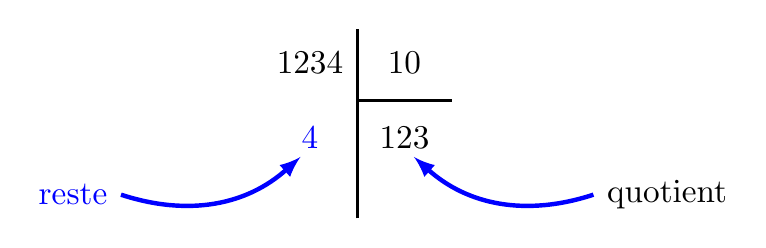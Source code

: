 \begin{tikzpicture}[scale=1.2, every node/.style={scale=1.2}]

  \draw[very thick] (0,0) -- (1,0);
  \draw[very thick] (0,-1.25) -- (0,0.75);

  \node at (0.5,0.4) {$10$};

  \node at (-0.5,0.4) {$1234$};
  \node at (0.5,-0.4) {$123$};
  \node[blue] at (-0.5,-0.4) {$4$};

\draw[<-,>=latex,ultra thick,blue] (0.6,-0.6) to [bend right] (2.5,-1) node[right,black]{quotient};
\draw[<-,>=latex,ultra thick,blue] (-0.6,-0.6) to [bend left] (-2.5,-1) node[left]{reste};


\end{tikzpicture}